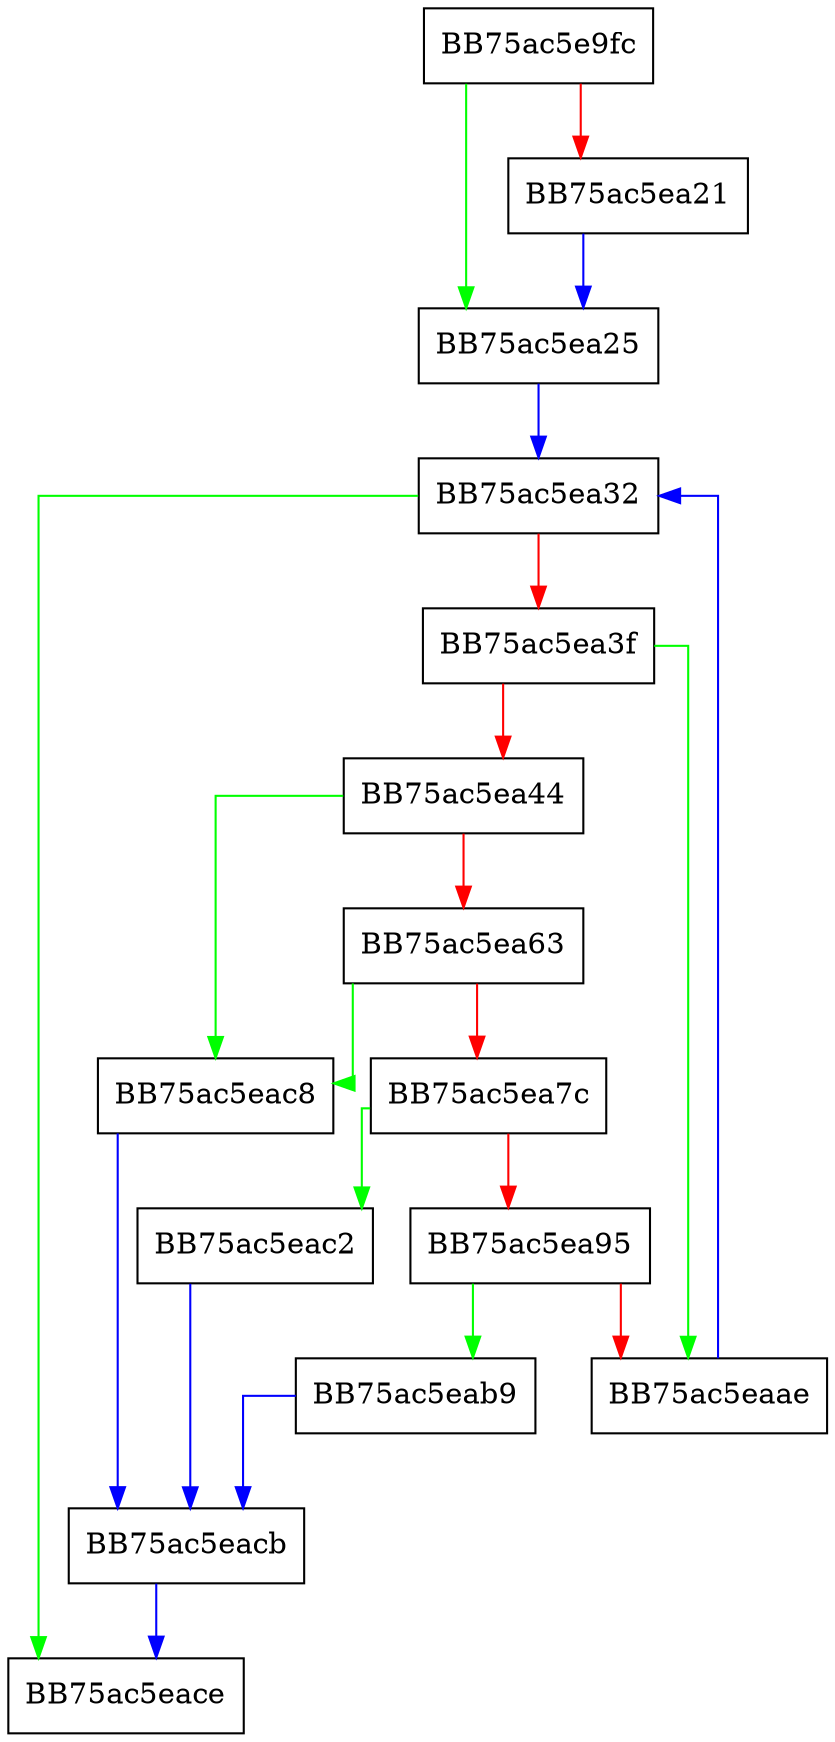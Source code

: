 digraph pklite_detectRelocs {
  node [shape="box"];
  graph [splines=ortho];
  BB75ac5e9fc -> BB75ac5ea25 [color="green"];
  BB75ac5e9fc -> BB75ac5ea21 [color="red"];
  BB75ac5ea21 -> BB75ac5ea25 [color="blue"];
  BB75ac5ea25 -> BB75ac5ea32 [color="blue"];
  BB75ac5ea32 -> BB75ac5eace [color="green"];
  BB75ac5ea32 -> BB75ac5ea3f [color="red"];
  BB75ac5ea3f -> BB75ac5eaae [color="green"];
  BB75ac5ea3f -> BB75ac5ea44 [color="red"];
  BB75ac5ea44 -> BB75ac5eac8 [color="green"];
  BB75ac5ea44 -> BB75ac5ea63 [color="red"];
  BB75ac5ea63 -> BB75ac5eac8 [color="green"];
  BB75ac5ea63 -> BB75ac5ea7c [color="red"];
  BB75ac5ea7c -> BB75ac5eac2 [color="green"];
  BB75ac5ea7c -> BB75ac5ea95 [color="red"];
  BB75ac5ea95 -> BB75ac5eab9 [color="green"];
  BB75ac5ea95 -> BB75ac5eaae [color="red"];
  BB75ac5eaae -> BB75ac5ea32 [color="blue"];
  BB75ac5eab9 -> BB75ac5eacb [color="blue"];
  BB75ac5eac2 -> BB75ac5eacb [color="blue"];
  BB75ac5eac8 -> BB75ac5eacb [color="blue"];
  BB75ac5eacb -> BB75ac5eace [color="blue"];
}